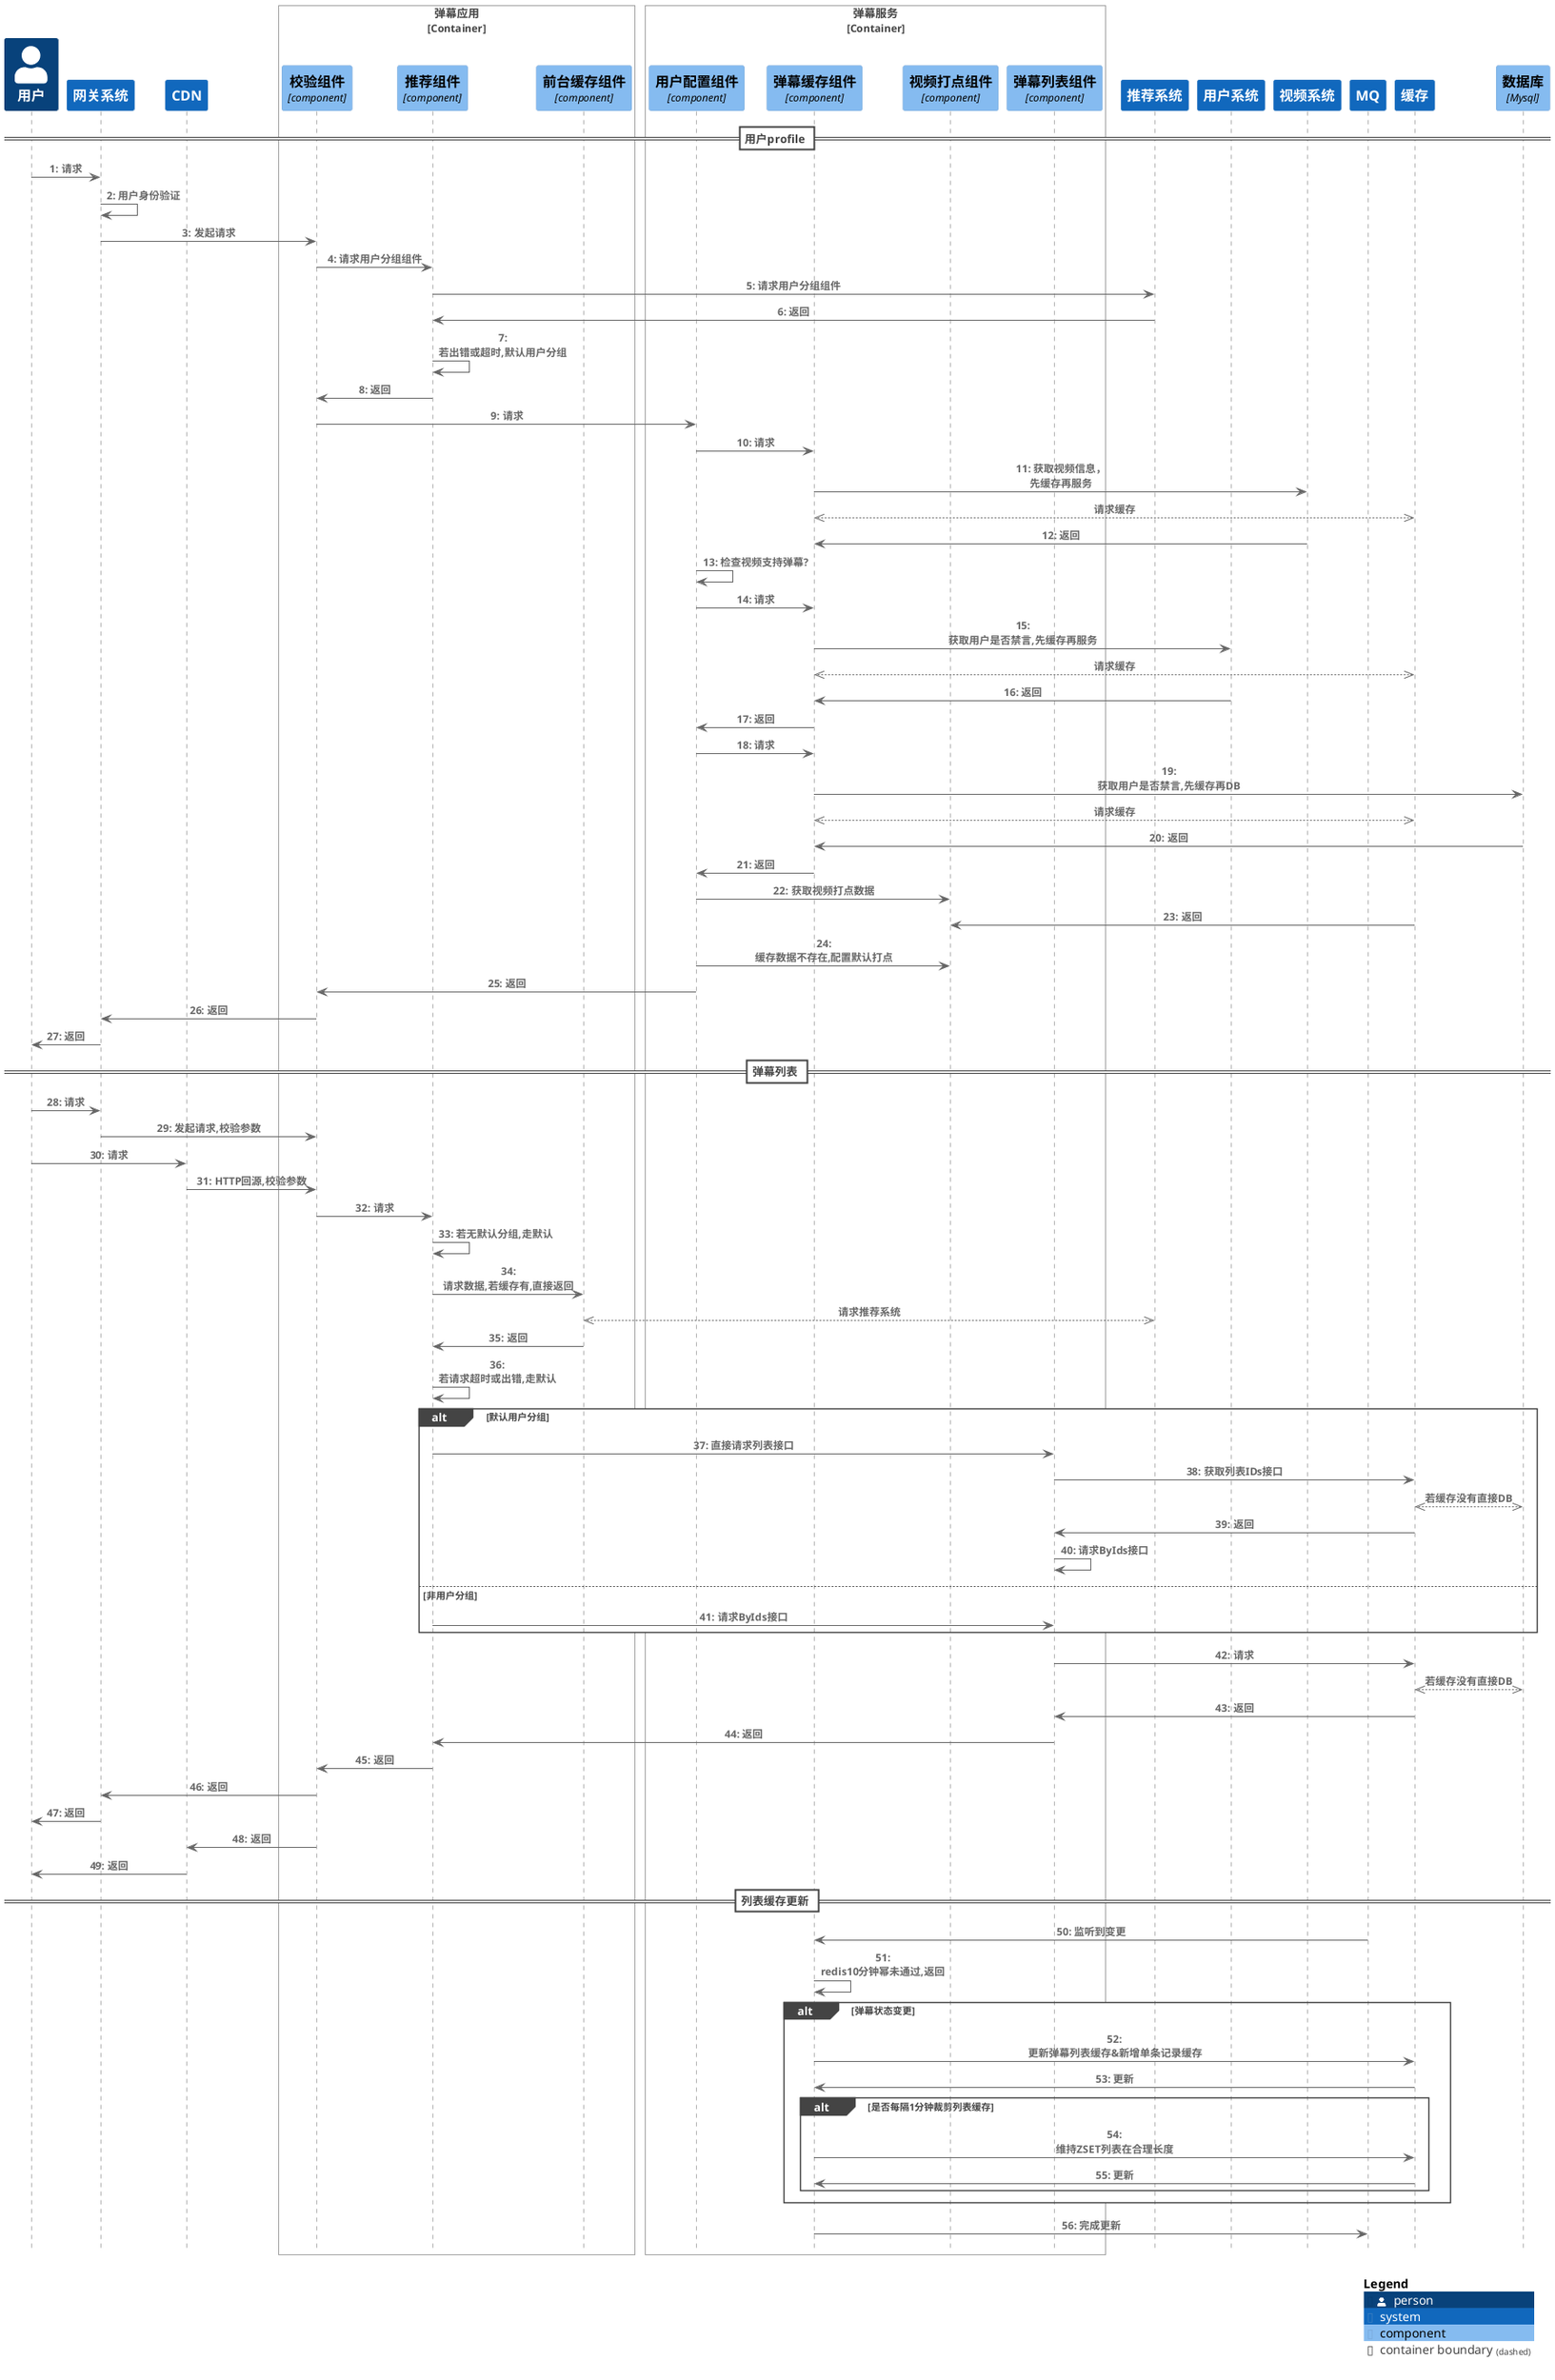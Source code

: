 @startuml
!include <C4/C4_Sequence>
SHOW_INDEX()
SHOW_LEGEND()

Person(user, "用户")
System(gateway,"网关系统")
System(CDN,"CDN")

Container_Boundary(barrageFacade, "弹幕应用")
    Component(checkComponent, "校验组件", "component", "参数校验")
    Component(recComponent, "推荐组件", "component", "分组组件")
    Component(facadeCacheComponent, "前台缓存组件", "component", "缓存组件")
Boundary_End()

Container_Boundary(barrageService, "弹幕服务")
    Component(userProfileComponent, "用户配置组件", "component", "用户配置组件")
    Component(cacheComponent, "弹幕缓存组件", "component", "缓存组件")
    Component(profileComponent, "视频打点组件", "component", "视频打点组件")
    Component(listComponent, "弹幕列表组件", "component", "弹幕列表组件")
Boundary_End()
System(tpp,"推荐系统")
System(userSystem,"用户系统")
System(videoSystem,"视频系统")
System(rocketmq,"MQ")
System(redis,"缓存","redis")
ComponentDb(db, "数据库", "Mysql")

== 用户profile ==
Rel(user, gateway, "请求")
Rel(gateway, gateway, "用户身份验证")
Rel(gateway, checkComponent, "发起请求")
Rel(checkComponent, recComponent, "请求用户分组组件")
Rel(recComponent, tpp, "请求用户分组组件")
Rel(tpp, recComponent, "返回")
Rel(recComponent, recComponent, "若出错或超时,默认用户分组")
Rel(recComponent, checkComponent, "返回")
Rel(checkComponent, userProfileComponent, "请求")

Rel(userProfileComponent, cacheComponent, "请求")
Rel(cacheComponent, videoSystem, "获取视频信息，先缓存再服务")
BiRel(cacheComponent, redis, "请求缓存")
Rel(videoSystem, cacheComponent, "返回")


Rel(userProfileComponent, userProfileComponent, "检查视频支持弹幕?")
Rel(userProfileComponent, cacheComponent, "请求")
Rel(cacheComponent, userSystem, "获取用户是否禁言,先缓存再服务")
BiRel(cacheComponent, redis, "请求缓存")
Rel(userSystem, cacheComponent, "返回")
Rel(cacheComponent, userProfileComponent, "返回")
Rel(userProfileComponent, cacheComponent, "请求")
Rel(cacheComponent, db, "获取用户是否禁言,先缓存再DB")
BiRel(cacheComponent, redis, "请求缓存")
Rel(db, cacheComponent, "返回")
Rel(cacheComponent, userProfileComponent, "返回")
Rel(userProfileComponent, profileComponent, "获取视频打点数据")
Rel(redis, profileComponent, "返回")
Rel(userProfileComponent, profileComponent, "缓存数据不存在,配置默认打点")
Rel(userProfileComponent, checkComponent, "返回")
Rel(checkComponent, gateway, "返回")
Rel(gateway, user, "返回")


== 弹幕列表 ==
Rel(user, gateway, "请求")
Rel(gateway, checkComponent, "发起请求,校验参数")
Rel(user, CDN, "请求")
Rel(CDN, checkComponent, "HTTP回源,校验参数")
Rel(checkComponent, recComponent, "请求")
Rel(recComponent, recComponent, "若无默认分组,走默认")
Rel(recComponent, facadeCacheComponent, "请求数据,若缓存有,直接返回")
BiRel(facadeCacheComponent, tpp, "请求推荐系统")
Rel(facadeCacheComponent, recComponent, "返回")
Rel(recComponent, recComponent, "若请求超时或出错,走默认")
alt 默认用户分组
 Rel(recComponent, listComponent, "直接请求列表接口")
 Rel(listComponent, redis, "获取列表IDs接口")
 BiRel(redis, db, "若缓存没有直接DB")
 Rel(redis, listComponent, "返回")
 Rel(listComponent, listComponent, "请求ByIds接口")
else 非用户分组
 Rel(recComponent, listComponent, "请求ByIds接口")
end
 Rel(listComponent, redis, "请求")
 BiRel(redis, db, "若缓存没有直接DB")
 Rel(redis, listComponent, "返回")
 Rel(listComponent, recComponent, "返回")
 Rel(recComponent, checkComponent, "返回")
 Rel(checkComponent, gateway, "返回")
 Rel(gateway, user, "返回")
 Rel(checkComponent, CDN, "返回")
 Rel(CDN, user, "返回")

== 列表缓存更新 ==
Rel(rocketmq, cacheComponent, "监听到变更")
Rel(cacheComponent, cacheComponent, "redis10分钟幂未通过,返回")
alt 弹幕状态变更
  Rel(cacheComponent, redis, "更新弹幕列表缓存&新增单条记录缓存")
  Rel(redis, cacheComponent, "更新")
alt 是否每隔1分钟裁剪列表缓存
  Rel(cacheComponent, redis, "维持ZSET列表在合理长度")
  Rel(redis, cacheComponent, "更新")
end
end
Rel(cacheComponent, rocketmq, "完成更新")
SHOW_LEGEND()
@enduml
